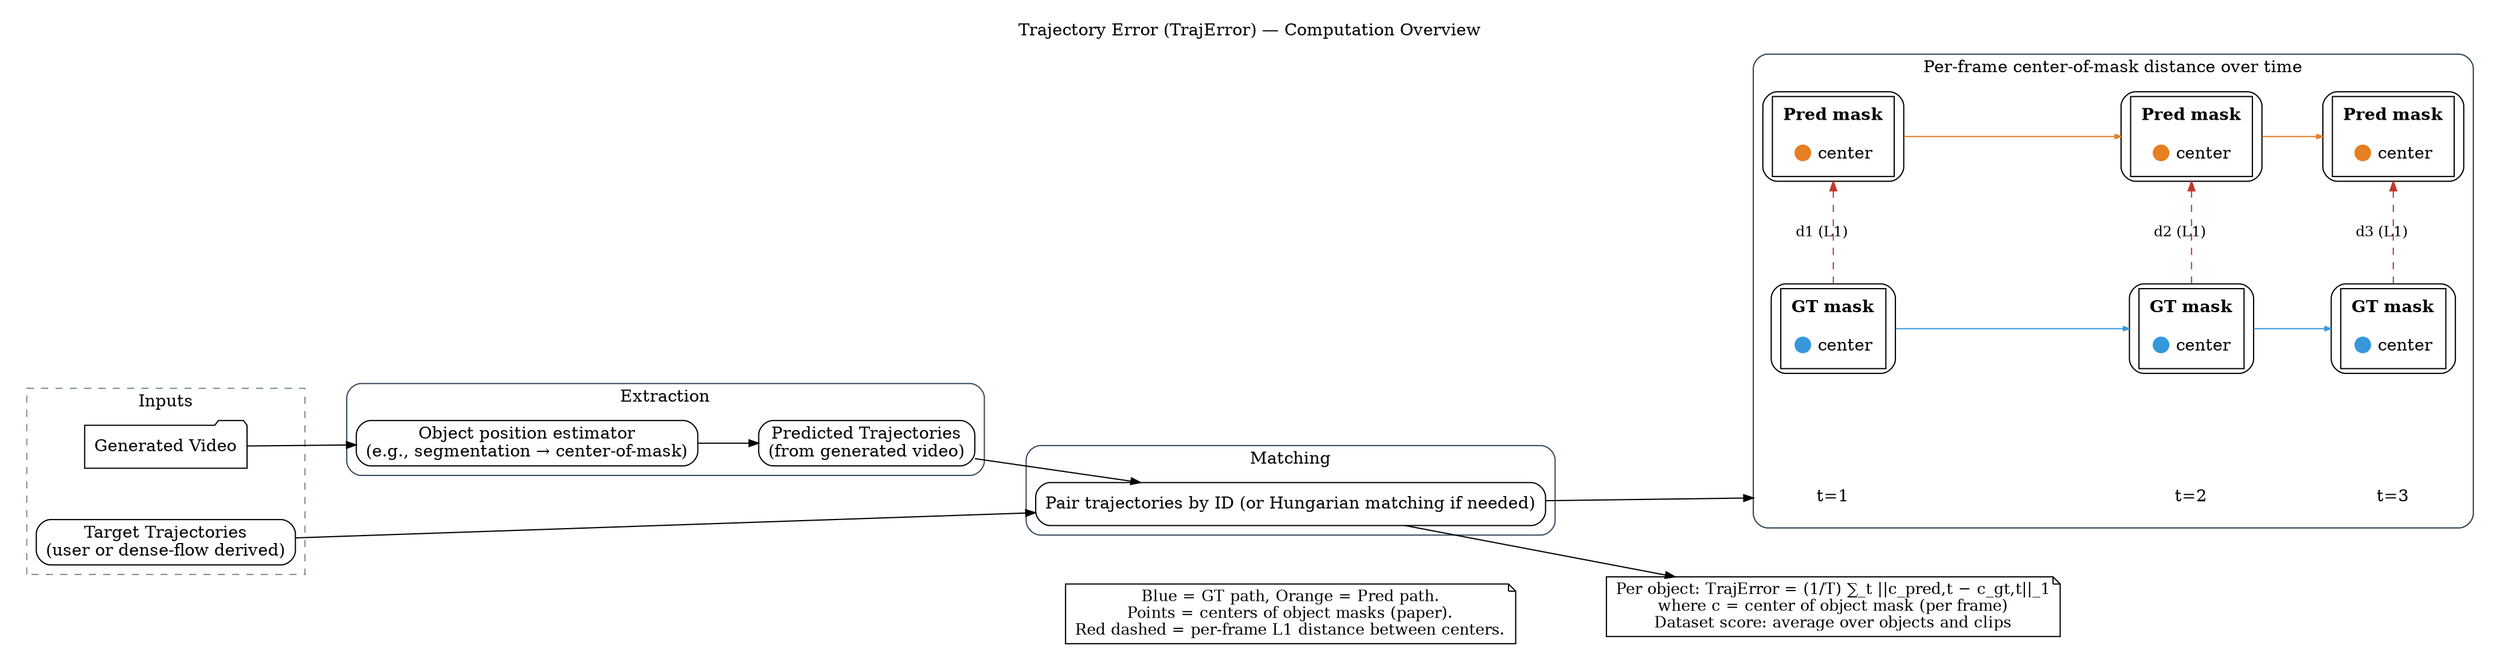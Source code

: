 digraph G {
  graph [
    rankdir=LR
    compound=true
    fontsize=14
    labelloc=t
    label="Trajectory Error (TrajError) — Computation Overview"
    pad="0.2"
    nodesep="0.6"
    ranksep="0.7"
  ]

  node [shape=box style=rounded fontsize=14]
  edge [fontsize=12 arrowsize=0.8]

  // Inputs
  subgraph cluster_inputs {
    label="Inputs"
    style=dashed
    color="#7f8c8d"
    gt [label="Target Trajectories\n(user or dense-flow derived)"]
    genvid [label="Generated Video", shape=folder]
  }

  // Extract predicted trajectories from video
  subgraph cluster_extract {
  label="Extraction"
    style=rounded
    color="#34495e"
  tracker [label="Object position estimator\n(e.g., segmentation → center-of-mask)"]
    pred [label="Predicted Trajectories\n(from generated video)"]
    genvid -> tracker -> pred
  }

  // Alignment/matching
  subgraph cluster_match {
    label="Matching"
    style=rounded
    color="#34495e"
  match [label="Pair trajectories by ID (or Hungarian matching if needed)"]
  }

  // Tiny sequence illustration with per-frame distances
  subgraph cluster_illustration {
    label="Per-frame center-of-mask distance over time"
    style=rounded
    color="#2c3e50"

    // time steps
  T1 [label="t=1", shape=plaintext]
  T2 [label="t=2", shape=plaintext]
  T3 [label="t=3", shape=plaintext]

    // ground-truth masks with center dots (blue) and predicted masks (orange)
    gt1m [style="rounded", label=<
      <TABLE BORDER="1" CELLBORDER="0" CELLPADDING="6">
        <TR><TD><B>GT mask</B></TD></TR>
        <TR><TD ALIGN="CENTER"><FONT COLOR="#3498db" POINT-SIZE="18">&#9679;</FONT> center</TD></TR>
      </TABLE>
    >]
    gt2m [style="rounded", label=<
      <TABLE BORDER="1" CELLBORDER="0" CELLPADDING="6">
        <TR><TD><B>GT mask</B></TD></TR>
        <TR><TD ALIGN="CENTER"><FONT COLOR="#3498db" POINT-SIZE="18">&#9679;</FONT> center</TD></TR>
      </TABLE>
    >]
    gt3m [style="rounded", label=<
      <TABLE BORDER="1" CELLBORDER="0" CELLPADDING="6">
        <TR><TD><B>GT mask</B></TD></TR>
        <TR><TD ALIGN="CENTER"><FONT COLOR="#3498db" POINT-SIZE="18">&#9679;</FONT> center</TD></TR>
      </TABLE>
    >]

    pr1m [style="rounded", label=<
      <TABLE BORDER="1" CELLBORDER="0" CELLPADDING="6">
        <TR><TD><B>Pred mask</B></TD></TR>
        <TR><TD ALIGN="CENTER"><FONT COLOR="#e67e22" POINT-SIZE="18">&#9679;</FONT> center</TD></TR>
      </TABLE>
    >]
    pr2m [style="rounded", label=<
      <TABLE BORDER="1" CELLBORDER="0" CELLPADDING="6">
        <TR><TD><B>Pred mask</B></TD></TR>
        <TR><TD ALIGN="CENTER"><FONT COLOR="#e67e22" POINT-SIZE="18">&#9679;</FONT> center</TD></TR>
      </TABLE>
    >]
    pr3m [style="rounded", label=<
      <TABLE BORDER="1" CELLBORDER="0" CELLPADDING="6">
        <TR><TD><B>Pred mask</B></TD></TR>
        <TR><TD ALIGN="CENTER"><FONT COLOR="#e67e22" POINT-SIZE="18">&#9679;</FONT> center</TD></TR>
      </TABLE>
    >]

    // invisible ordering helpers per time step
    {rank=same; T1 -> gt1m [style=invis]; gt1m -> pr1m [style=invis]}
    {rank=same; T2 -> gt2m [style=invis]; gt2m -> pr2m [style=invis]}
    {rank=same; T3 -> gt3m [style=invis]; gt3m -> pr3m [style=invis]}

    // connect GT across time (path)
    gt1m -> gt2m -> gt3m [color="#3498db" arrowsize=0.5]
    // connect Pred across time (path)
    pr1m -> pr2m -> pr3m [color="#e67e22" arrowsize=0.5]

    // per-frame error (L1) vectors (d1,d2,d3)
    gt1m -> pr1m [label="d1 (L1)", color="#c0392b", style=dashed]
    gt2m -> pr2m [label="d2 (L1)", color="#c0392b", style=dashed]
    gt3m -> pr3m [label="d3 (L1)", color="#c0392b", style=dashed]
  }

  // Aggregation formula
  agg [shape=note fontsize=13 label="Per object: TrajError = (1/T) ∑_t ||c_pred,t − c_gt,t||_1\nwhere c = center of object mask (per frame)\nDataset score: average over objects and clips"]

  // Wiring between clusters
  gt -> match
  pred -> match
  match -> T1 [lhead=cluster_illustration]
  match -> agg

  // Legend
  legend [shape=note fontsize=13 label="Blue = GT path, Orange = Pred path.\nPoints = centers of object masks (paper).\nRed dashed = per-frame L1 distance between centers."]
  legend -> agg [style=invis]
}
